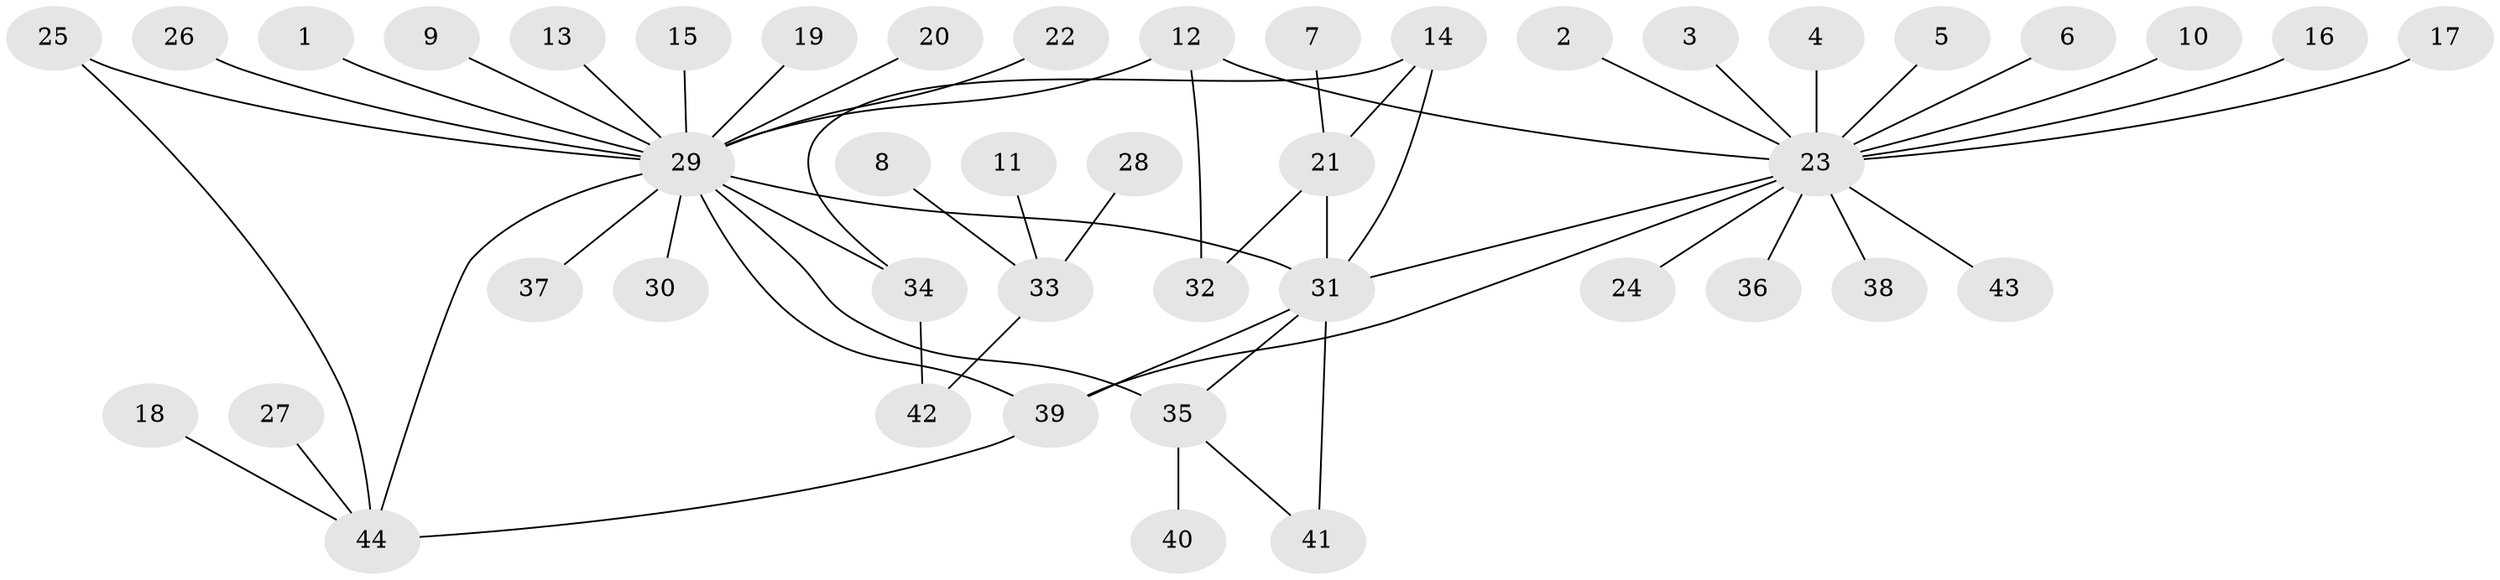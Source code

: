 // original degree distribution, {4: 0.02054794520547945, 22: 0.00684931506849315, 9: 0.00684931506849315, 6: 0.02054794520547945, 5: 0.04794520547945205, 2: 0.17123287671232876, 19: 0.00684931506849315, 3: 0.08904109589041095, 1: 0.6095890410958904, 7: 0.02054794520547945}
// Generated by graph-tools (version 1.1) at 2025/36/03/04/25 23:36:50]
// undirected, 44 vertices, 53 edges
graph export_dot {
  node [color=gray90,style=filled];
  1;
  2;
  3;
  4;
  5;
  6;
  7;
  8;
  9;
  10;
  11;
  12;
  13;
  14;
  15;
  16;
  17;
  18;
  19;
  20;
  21;
  22;
  23;
  24;
  25;
  26;
  27;
  28;
  29;
  30;
  31;
  32;
  33;
  34;
  35;
  36;
  37;
  38;
  39;
  40;
  41;
  42;
  43;
  44;
  1 -- 29 [weight=1.0];
  2 -- 23 [weight=1.0];
  3 -- 23 [weight=1.0];
  4 -- 23 [weight=1.0];
  5 -- 23 [weight=1.0];
  6 -- 23 [weight=1.0];
  7 -- 21 [weight=1.0];
  8 -- 33 [weight=1.0];
  9 -- 29 [weight=1.0];
  10 -- 23 [weight=1.0];
  11 -- 33 [weight=1.0];
  12 -- 23 [weight=1.0];
  12 -- 29 [weight=1.0];
  12 -- 32 [weight=1.0];
  13 -- 29 [weight=1.0];
  14 -- 21 [weight=1.0];
  14 -- 31 [weight=1.0];
  14 -- 34 [weight=1.0];
  15 -- 29 [weight=1.0];
  16 -- 23 [weight=1.0];
  17 -- 23 [weight=1.0];
  18 -- 44 [weight=1.0];
  19 -- 29 [weight=1.0];
  20 -- 29 [weight=1.0];
  21 -- 31 [weight=1.0];
  21 -- 32 [weight=1.0];
  22 -- 29 [weight=1.0];
  23 -- 24 [weight=1.0];
  23 -- 31 [weight=1.0];
  23 -- 36 [weight=1.0];
  23 -- 38 [weight=1.0];
  23 -- 39 [weight=1.0];
  23 -- 43 [weight=1.0];
  25 -- 29 [weight=1.0];
  25 -- 44 [weight=1.0];
  26 -- 29 [weight=1.0];
  27 -- 44 [weight=1.0];
  28 -- 33 [weight=1.0];
  29 -- 30 [weight=1.0];
  29 -- 31 [weight=1.0];
  29 -- 34 [weight=1.0];
  29 -- 35 [weight=2.0];
  29 -- 37 [weight=1.0];
  29 -- 39 [weight=1.0];
  29 -- 44 [weight=1.0];
  31 -- 35 [weight=1.0];
  31 -- 39 [weight=1.0];
  31 -- 41 [weight=1.0];
  33 -- 42 [weight=1.0];
  34 -- 42 [weight=1.0];
  35 -- 40 [weight=1.0];
  35 -- 41 [weight=1.0];
  39 -- 44 [weight=1.0];
}
